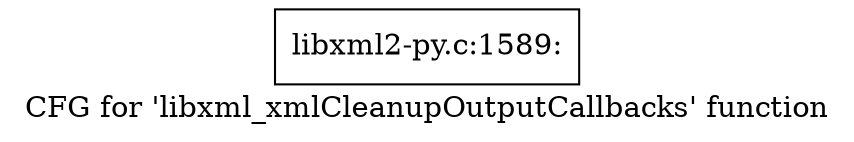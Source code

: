 digraph "CFG for 'libxml_xmlCleanupOutputCallbacks' function" {
	label="CFG for 'libxml_xmlCleanupOutputCallbacks' function";

	Node0x3c666e0 [shape=record,label="{libxml2-py.c:1589:}"];
}
